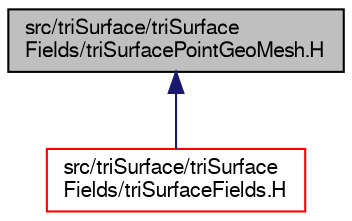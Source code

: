 digraph "src/triSurface/triSurfaceFields/triSurfacePointGeoMesh.H"
{
  bgcolor="transparent";
  edge [fontname="FreeSans",fontsize="10",labelfontname="FreeSans",labelfontsize="10"];
  node [fontname="FreeSans",fontsize="10",shape=record];
  Node178 [label="src/triSurface/triSurface\lFields/triSurfacePointGeoMesh.H",height=0.2,width=0.4,color="black", fillcolor="grey75", style="filled", fontcolor="black"];
  Node178 -> Node179 [dir="back",color="midnightblue",fontsize="10",style="solid",fontname="FreeSans"];
  Node179 [label="src/triSurface/triSurface\lFields/triSurfaceFields.H",height=0.2,width=0.4,color="red",URL="$a17033.html",tooltip="Fields for triSurface. "];
}
